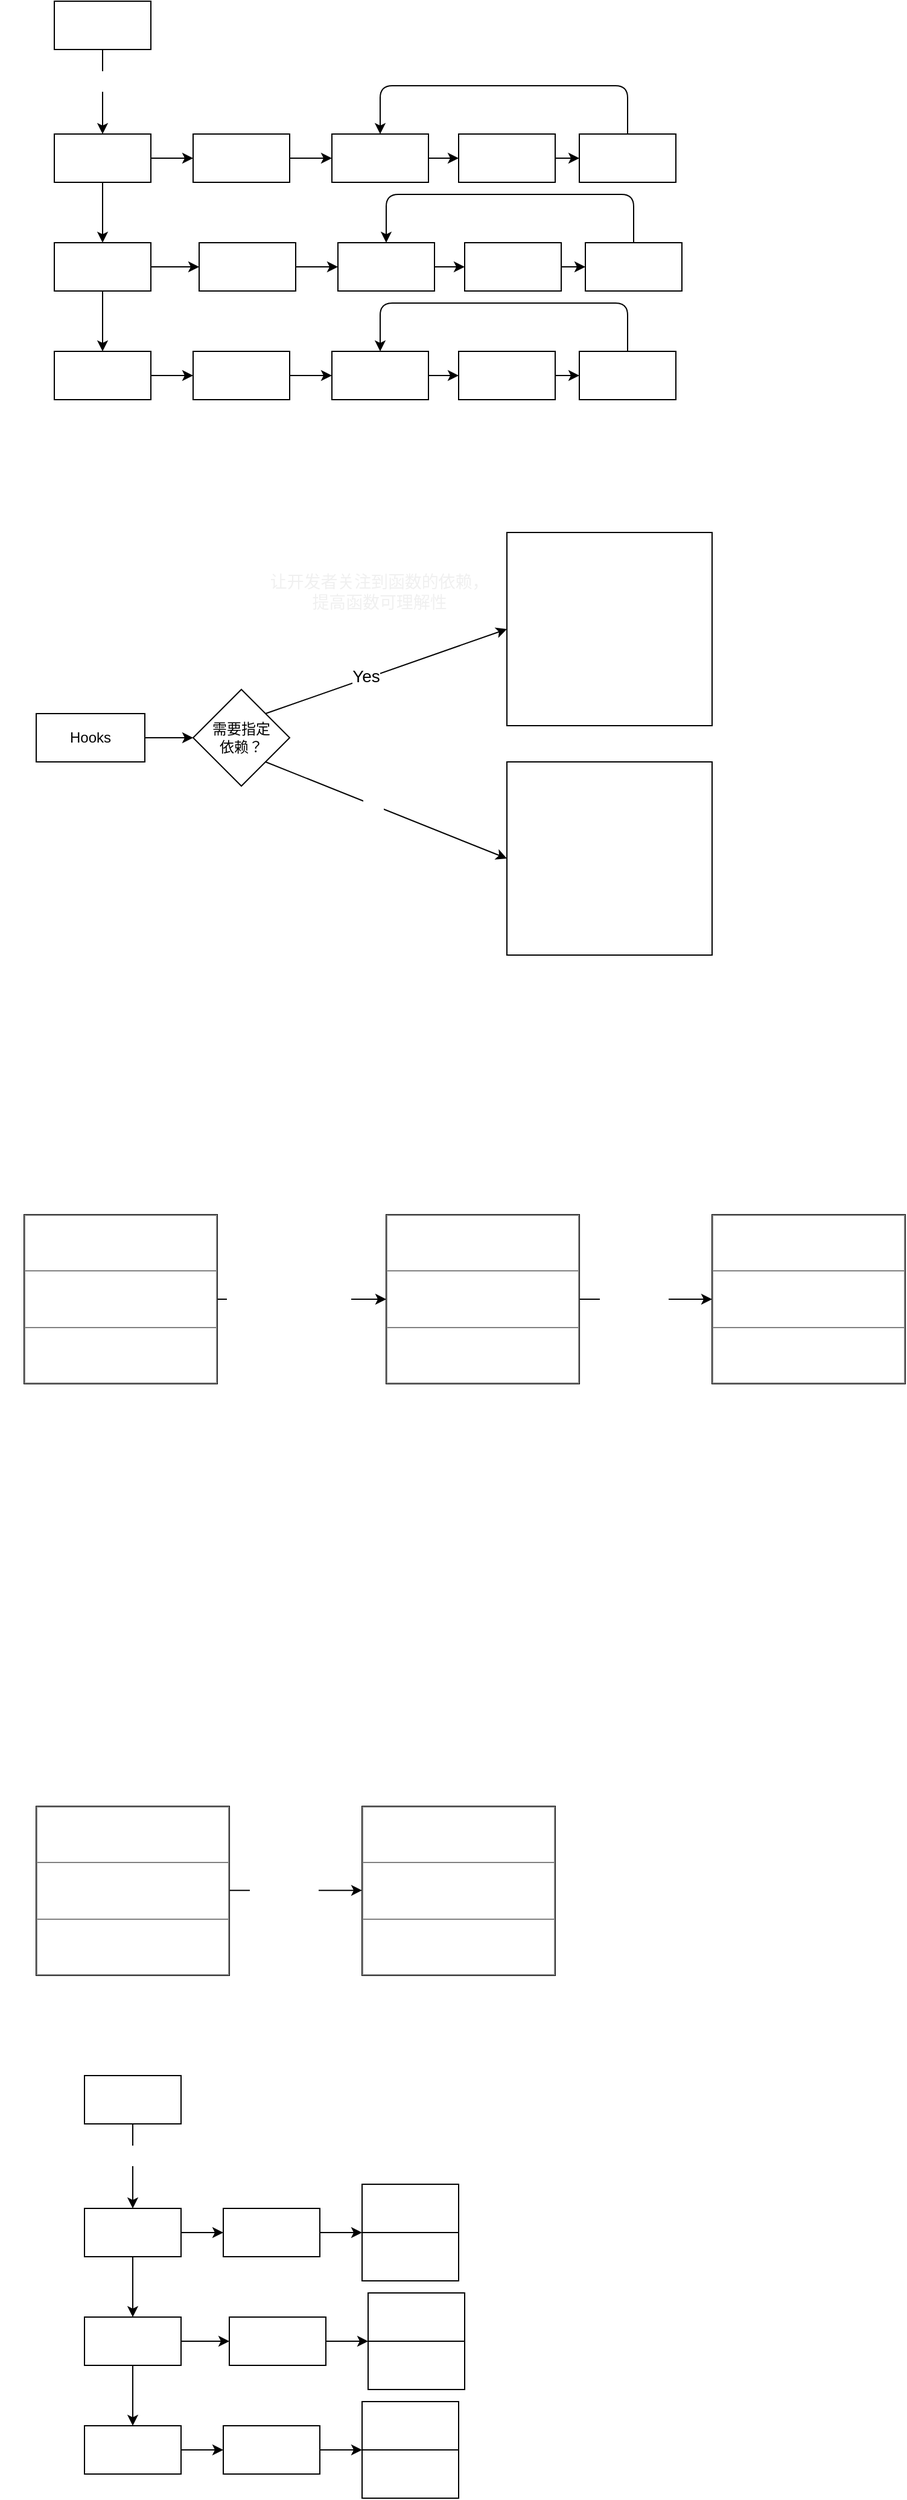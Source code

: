 <mxfile>
    <diagram id="o9eSAZeApEx0GuqacEm6" name="第 1 页">
        <mxGraphModel dx="1145" dy="658" grid="1" gridSize="10" guides="1" tooltips="1" connect="1" arrows="1" fold="1" page="1" pageScale="1" pageWidth="827" pageHeight="1169" background="none" math="0" shadow="0">
            <root>
                <mxCell id="0"/>
                <mxCell id="1" parent="0"/>
                <mxCell id="9" style="edgeStyle=none;html=1;exitX=1;exitY=0.5;exitDx=0;exitDy=0;" edge="1" parent="1" source="2" target="3">
                    <mxGeometry relative="1" as="geometry"/>
                </mxCell>
                <mxCell id="2" value="Hooks" style="rounded=0;whiteSpace=wrap;html=1;" vertex="1" parent="1">
                    <mxGeometry x="80" y="630" width="90" height="40" as="geometry"/>
                </mxCell>
                <mxCell id="7" style="edgeStyle=none;html=1;exitX=1;exitY=0;exitDx=0;exitDy=0;entryX=0;entryY=0.5;entryDx=0;entryDy=0;" edge="1" parent="1" source="3" target="17">
                    <mxGeometry relative="1" as="geometry">
                        <mxPoint x="320" y="560" as="targetPoint"/>
                    </mxGeometry>
                </mxCell>
                <mxCell id="8" value="&lt;font style=&quot;font-size: 14px;&quot;&gt;Yes&lt;/font&gt;" style="edgeLabel;html=1;align=center;verticalAlign=middle;resizable=0;points=[];fontSize=14;" vertex="1" connectable="0" parent="7">
                    <mxGeometry x="-0.166" y="2" relative="1" as="geometry">
                        <mxPoint as="offset"/>
                    </mxGeometry>
                </mxCell>
                <mxCell id="23" style="edgeStyle=none;html=1;exitX=1;exitY=1;exitDx=0;exitDy=0;entryX=0;entryY=0.5;entryDx=0;entryDy=0;fontSize=14;fontColor=#FFFFFF;" edge="1" parent="1" source="3" target="22">
                    <mxGeometry relative="1" as="geometry"/>
                </mxCell>
                <mxCell id="24" value="No" style="edgeLabel;html=1;align=center;verticalAlign=middle;resizable=0;points=[];fontSize=14;fontColor=#FFFFFF;" vertex="1" connectable="0" parent="23">
                    <mxGeometry x="-0.11" relative="1" as="geometry">
                        <mxPoint as="offset"/>
                    </mxGeometry>
                </mxCell>
                <mxCell id="3" value="需要指定&lt;br&gt;依赖？" style="rhombus;whiteSpace=wrap;html=1;" vertex="1" parent="1">
                    <mxGeometry x="210" y="610" width="80" height="80" as="geometry"/>
                </mxCell>
                <mxCell id="10" value="&lt;span style=&quot;font-family: &amp;#34;charter&amp;#34; , &amp;#34;georgia&amp;#34; , &amp;#34;cambria&amp;#34; , &amp;#34;times new roman&amp;#34; , &amp;#34;times&amp;#34; , serif ; letter-spacing: -0.06px&quot;&gt;&lt;font style=&quot;font-size: 14px&quot;&gt;让开发者关注到函数的依赖，&lt;br&gt;提高函数可理解性&lt;/font&gt;&lt;/span&gt;" style="text;html=1;align=center;verticalAlign=middle;resizable=0;points=[];autosize=1;strokeColor=none;fillColor=none;labelBackgroundColor=none;fontColor=#F0F0F0;" vertex="1" parent="1">
                    <mxGeometry x="264" y="510" width="200" height="40" as="geometry"/>
                </mxCell>
                <mxCell id="17" value="&lt;p style=&quot;font-size: 12px&quot;&gt;&lt;span style=&quot;font-family: &amp;#34;charter&amp;#34; , &amp;#34;georgia&amp;#34; , &amp;#34;cambria&amp;#34; , &amp;#34;times new roman&amp;#34; , &amp;#34;times&amp;#34; , serif ; font-size: 12px ; letter-spacing: -0.06px&quot;&gt;&lt;font color=&quot;#ffffff&quot; style=&quot;font-size: 12px&quot;&gt;useEffect&lt;/font&gt;&lt;/span&gt;&lt;/p&gt;&lt;p style=&quot;font-size: 12px&quot;&gt;&lt;span style=&quot;font-family: &amp;#34;charter&amp;#34; , &amp;#34;georgia&amp;#34; , &amp;#34;cambria&amp;#34; , &amp;#34;times new roman&amp;#34; , &amp;#34;times&amp;#34; , serif ; font-size: 12px ; letter-spacing: -0.06px&quot;&gt;&lt;font color=&quot;#ffffff&quot; style=&quot;font-size: 12px&quot;&gt;&amp;nbsp;useCallback&lt;/font&gt;&lt;/span&gt;&lt;/p&gt;&lt;p style=&quot;font-size: 12px&quot;&gt;&lt;span style=&quot;font-family: &amp;#34;charter&amp;#34; , &amp;#34;georgia&amp;#34; , &amp;#34;cambria&amp;#34; , &amp;#34;times new roman&amp;#34; , &amp;#34;times&amp;#34; , serif ; font-size: 12px ; letter-spacing: -0.06px&quot;&gt;&lt;font color=&quot;#ffffff&quot; style=&quot;font-size: 12px&quot;&gt;useMemo&lt;/font&gt;&lt;/span&gt;&lt;/p&gt;&lt;p style=&quot;font-size: 12px&quot;&gt;&lt;span style=&quot;font-family: &amp;#34;charter&amp;#34; , &amp;#34;georgia&amp;#34; , &amp;#34;cambria&amp;#34; , &amp;#34;times new roman&amp;#34; , &amp;#34;times&amp;#34; , serif ; font-size: 12px ; letter-spacing: -0.06px&quot;&gt;&lt;font color=&quot;#ffffff&quot; style=&quot;font-size: 12px&quot;&gt;useImperativeHandle&lt;/font&gt;&lt;/span&gt;&lt;/p&gt;&lt;p style=&quot;font-size: 12px&quot;&gt;&lt;span style=&quot;font-family: &amp;#34;charter&amp;#34; , &amp;#34;georgia&amp;#34; , &amp;#34;cambria&amp;#34; , &amp;#34;times new roman&amp;#34; , &amp;#34;times&amp;#34; , serif ; font-size: 12px ; letter-spacing: -0.06px&quot;&gt;&lt;font color=&quot;#ffffff&quot; style=&quot;font-size: 12px&quot;&gt;&amp;nbsp;useLayoutEffect&lt;/font&gt;&lt;/span&gt;&lt;/p&gt;&lt;p style=&quot;font-size: 12px&quot;&gt;&lt;span style=&quot;font-family: &amp;#34;charter&amp;#34; , &amp;#34;georgia&amp;#34; , &amp;#34;cambria&amp;#34; , &amp;#34;times new roman&amp;#34; , &amp;#34;times&amp;#34; , serif ; font-size: 12px ; letter-spacing: -0.06px&quot;&gt;&lt;font color=&quot;#ffffff&quot; style=&quot;font-size: 12px&quot;&gt;...&lt;/font&gt;&lt;/span&gt;&lt;/p&gt;" style="whiteSpace=wrap;html=1;labelBackgroundColor=none;fontSize=12;fontColor=#F0F0F0;fillColor=default;" vertex="1" parent="1">
                    <mxGeometry x="470" y="480" width="170" height="160" as="geometry"/>
                </mxCell>
                <mxCell id="22" value="&lt;p style=&quot;font-size: 12px&quot;&gt;&lt;span style=&quot;font-family: &amp;#34;charter&amp;#34; , &amp;#34;georgia&amp;#34; , &amp;#34;cambria&amp;#34; , &amp;#34;times new roman&amp;#34; , &amp;#34;times&amp;#34; , serif ; font-size: 12px ; letter-spacing: -0.06px&quot;&gt;&lt;font color=&quot;#ffffff&quot; style=&quot;font-size: 12px&quot;&gt;useState&lt;/font&gt;&lt;/span&gt;&lt;/p&gt;&lt;p style=&quot;font-size: 12px&quot;&gt;&lt;span style=&quot;font-family: &amp;#34;charter&amp;#34; , &amp;#34;georgia&amp;#34; , &amp;#34;cambria&amp;#34; , &amp;#34;times new roman&amp;#34; , &amp;#34;times&amp;#34; , serif ; font-size: 12px ; letter-spacing: -0.06px&quot;&gt;&lt;font color=&quot;#ffffff&quot; style=&quot;font-size: 12px&quot;&gt;useRef&lt;/font&gt;&lt;/span&gt;&lt;/p&gt;&lt;p style=&quot;font-size: 12px&quot;&gt;&lt;span style=&quot;font-family: &amp;#34;charter&amp;#34; , &amp;#34;georgia&amp;#34; , &amp;#34;cambria&amp;#34; , &amp;#34;times new roman&amp;#34; , &amp;#34;times&amp;#34; , serif ; font-size: 12px ; letter-spacing: -0.06px&quot;&gt;&lt;font color=&quot;#ffffff&quot; style=&quot;font-size: 12px&quot;&gt;...&lt;/font&gt;&lt;/span&gt;&lt;/p&gt;" style="whiteSpace=wrap;html=1;labelBackgroundColor=none;fontSize=12;fontColor=#F0F0F0;fillColor=default;" vertex="1" parent="1">
                    <mxGeometry x="470" y="670" width="170" height="160" as="geometry"/>
                </mxCell>
                <mxCell id="25" value="const [age, setAge] = useState(18)&lt;br&gt;const [name, setName] = useState(&quot;Bob&quot;)&lt;br&gt;useEffect(() =&amp;gt; {&lt;br&gt;&lt;span style=&quot;white-space: pre&quot;&gt;&#9;&lt;/span&gt;console.log(name)&lt;br&gt;}, [name])" style="text;html=1;align=left;verticalAlign=middle;resizable=0;points=[];autosize=1;strokeColor=none;fillColor=default;fontSize=14;fontColor=#FFFFFF;" vertex="1" parent="1">
                    <mxGeometry x="80" y="860" width="270" height="90" as="geometry"/>
                </mxCell>
                <mxCell id="65" style="edgeStyle=none;html=1;exitX=1;exitY=0.5;exitDx=0;exitDy=0;entryX=0;entryY=0.5;entryDx=0;entryDy=0;fontSize=14;fontColor=#FFFFFF;" edge="1" parent="1" source="63">
                    <mxGeometry relative="1" as="geometry">
                        <mxPoint x="370" y="1115" as="targetPoint"/>
                    </mxGeometry>
                </mxCell>
                <mxCell id="66" value="setName(&quot;Amy&quot;)" style="edgeLabel;html=1;align=center;verticalAlign=middle;resizable=0;points=[];fontSize=14;fontColor=#FFFFFF;" vertex="1" connectable="0" parent="65">
                    <mxGeometry x="-0.167" y="-4" relative="1" as="geometry">
                        <mxPoint as="offset"/>
                    </mxGeometry>
                </mxCell>
                <mxCell id="63" value="&lt;table border=&quot;1&quot; width=&quot;100%&quot; cellpadding=&quot;4&quot; style=&quot;width: 100% ; height: 100% ; border-collapse: collapse&quot;&gt;&lt;tbody&gt;&lt;tr&gt;&lt;th align=&quot;center&quot;&gt;&lt;b&gt;18&lt;/b&gt;&lt;/th&gt;&lt;/tr&gt;&lt;tr&gt;&lt;td align=&quot;center&quot;&gt;&quot;Bob&quot;&lt;/td&gt;&lt;/tr&gt;&lt;tr&gt;&lt;td align=&quot;center&quot;&gt;[&quot;Bob&quot;]&lt;br&gt;&lt;/td&gt;&lt;/tr&gt;&lt;/tbody&gt;&lt;/table&gt;" style="text;html=1;strokeColor=default;fillColor=default;overflow=fill;labelBackgroundColor=none;fontSize=14;fontColor=#FFFFFF;" vertex="1" parent="1">
                    <mxGeometry x="70" y="1045" width="160" height="140" as="geometry"/>
                </mxCell>
                <mxCell id="68" style="edgeStyle=none;html=1;exitX=1;exitY=0.5;exitDx=0;exitDy=0;entryX=0;entryY=0.5;entryDx=0;entryDy=0;fontSize=14;fontColor=#FFFFFF;" edge="1" parent="1">
                    <mxGeometry relative="1" as="geometry">
                        <mxPoint x="530" y="1115" as="sourcePoint"/>
                        <mxPoint x="640" y="1115" as="targetPoint"/>
                    </mxGeometry>
                </mxCell>
                <mxCell id="69" value="re render" style="edgeLabel;html=1;align=center;verticalAlign=middle;resizable=0;points=[];fontSize=14;fontColor=#FFFFFF;" vertex="1" connectable="0" parent="68">
                    <mxGeometry x="-0.183" relative="1" as="geometry">
                        <mxPoint as="offset"/>
                    </mxGeometry>
                </mxCell>
                <mxCell id="72" value="&lt;table border=&quot;1&quot; width=&quot;100%&quot; cellpadding=&quot;4&quot; style=&quot;width: 100% ; height: 100% ; border-collapse: collapse&quot;&gt;&lt;tbody&gt;&lt;tr&gt;&lt;th align=&quot;center&quot;&gt;&lt;b&gt;18&lt;/b&gt;&lt;/th&gt;&lt;/tr&gt;&lt;tr&gt;&lt;td align=&quot;center&quot;&gt;&quot;Amy&quot;&lt;/td&gt;&lt;/tr&gt;&lt;tr&gt;&lt;td align=&quot;center&quot;&gt;[&quot;Bob&quot;]&lt;br&gt;&lt;/td&gt;&lt;/tr&gt;&lt;/tbody&gt;&lt;/table&gt;" style="text;html=1;strokeColor=default;fillColor=default;overflow=fill;labelBackgroundColor=none;fontSize=14;fontColor=#FFFFFF;" vertex="1" parent="1">
                    <mxGeometry x="370" y="1045" width="160" height="140" as="geometry"/>
                </mxCell>
                <mxCell id="73" value="&lt;table border=&quot;1&quot; width=&quot;100%&quot; cellpadding=&quot;4&quot; style=&quot;width: 100% ; height: 100% ; border-collapse: collapse&quot;&gt;&lt;tbody&gt;&lt;tr&gt;&lt;th align=&quot;center&quot;&gt;&lt;b&gt;18&lt;/b&gt;&lt;/th&gt;&lt;/tr&gt;&lt;tr&gt;&lt;td align=&quot;center&quot;&gt;&quot;Amy&quot;&lt;/td&gt;&lt;/tr&gt;&lt;tr&gt;&lt;td align=&quot;center&quot;&gt;[&quot;Amy&quot;]&lt;br&gt;&lt;/td&gt;&lt;/tr&gt;&lt;/tbody&gt;&lt;/table&gt;" style="text;html=1;strokeColor=default;fillColor=default;overflow=fill;labelBackgroundColor=none;fontSize=14;fontColor=#FFFFFF;" vertex="1" parent="1">
                    <mxGeometry x="640" y="1045" width="160" height="140" as="geometry"/>
                </mxCell>
                <mxCell id="74" value="首次渲染" style="text;html=1;align=center;verticalAlign=middle;resizable=0;points=[];autosize=1;strokeColor=none;fillColor=none;fontSize=14;fontColor=#FFFFFF;" vertex="1" parent="1">
                    <mxGeometry x="115" y="1010" width="70" height="20" as="geometry"/>
                </mxCell>
                <mxCell id="75" value="触发事件" style="text;html=1;align=center;verticalAlign=middle;resizable=0;points=[];autosize=1;strokeColor=none;fillColor=none;fontSize=14;fontColor=#FFFFFF;" vertex="1" parent="1">
                    <mxGeometry x="415" y="1010" width="70" height="20" as="geometry"/>
                </mxCell>
                <mxCell id="76" value="重新渲染" style="text;html=1;align=center;verticalAlign=middle;resizable=0;points=[];autosize=1;strokeColor=none;fillColor=none;fontSize=14;fontColor=#FFFFFF;" vertex="1" parent="1">
                    <mxGeometry x="685" y="1010" width="70" height="20" as="geometry"/>
                </mxCell>
                <mxCell id="79" value="&lt;table border=&quot;1&quot; width=&quot;100%&quot; cellpadding=&quot;4&quot; style=&quot;width: 100% ; height: 100% ; border-collapse: collapse&quot;&gt;&lt;tbody&gt;&lt;tr&gt;&lt;th align=&quot;center&quot;&gt;&lt;span style=&quot;font-weight: 400&quot;&gt;&quot;Bob&quot;&lt;/span&gt;&lt;br&gt;&lt;/th&gt;&lt;/tr&gt;&lt;tr&gt;&lt;td align=&quot;center&quot;&gt;&quot;Bob&quot;&lt;/td&gt;&lt;/tr&gt;&lt;tr&gt;&lt;td align=&quot;center&quot;&gt;18&lt;/td&gt;&lt;/tr&gt;&lt;/tbody&gt;&lt;/table&gt;" style="text;html=1;strokeColor=default;fillColor=default;overflow=fill;labelBackgroundColor=none;fontSize=14;fontColor=#FFFFFF;" vertex="1" parent="1">
                    <mxGeometry x="80" y="1535" width="160" height="140" as="geometry"/>
                </mxCell>
                <mxCell id="80" style="edgeStyle=none;html=1;exitX=1;exitY=0.5;exitDx=0;exitDy=0;entryX=0;entryY=0.5;entryDx=0;entryDy=0;fontSize=14;fontColor=#FFFFFF;" edge="1" parent="1">
                    <mxGeometry relative="1" as="geometry">
                        <mxPoint x="240" y="1604.58" as="sourcePoint"/>
                        <mxPoint x="350" y="1604.58" as="targetPoint"/>
                    </mxGeometry>
                </mxCell>
                <mxCell id="81" value="re render" style="edgeLabel;html=1;align=center;verticalAlign=middle;resizable=0;points=[];fontSize=14;fontColor=#FFFFFF;" vertex="1" connectable="0" parent="80">
                    <mxGeometry x="-0.183" relative="1" as="geometry">
                        <mxPoint as="offset"/>
                    </mxGeometry>
                </mxCell>
                <mxCell id="84" value="首次渲染" style="text;html=1;align=center;verticalAlign=middle;resizable=0;points=[];autosize=1;strokeColor=none;fillColor=none;fontSize=14;fontColor=#FFFFFF;" vertex="1" parent="1">
                    <mxGeometry x="125" y="1500" width="70" height="20" as="geometry"/>
                </mxCell>
                <mxCell id="86" value="重新渲染" style="text;html=1;align=center;verticalAlign=middle;resizable=0;points=[];autosize=1;strokeColor=none;fillColor=none;fontSize=14;fontColor=#FFFFFF;" vertex="1" parent="1">
                    <mxGeometry x="390" y="1500" width="70" height="20" as="geometry"/>
                </mxCell>
                <mxCell id="94" style="edgeStyle=none;html=1;exitX=1;exitY=0.5;exitDx=0;exitDy=0;fontSize=14;fontColor=#FFFFFF;" edge="1" parent="1" source="88" target="90">
                    <mxGeometry relative="1" as="geometry"/>
                </mxCell>
                <mxCell id="119" style="edgeStyle=none;html=1;exitX=0.5;exitY=1;exitDx=0;exitDy=0;entryX=0.5;entryY=0;entryDx=0;entryDy=0;fontSize=14;fontColor=#FFFFFF;" edge="1" parent="1" source="88" target="100">
                    <mxGeometry relative="1" as="geometry"/>
                </mxCell>
                <mxCell id="88" value="Hook1" style="rounded=0;whiteSpace=wrap;html=1;labelBackgroundColor=none;fontSize=14;fontColor=#FFFFFF;strokeColor=default;fillColor=default;" vertex="1" parent="1">
                    <mxGeometry x="95" y="150" width="80" height="40" as="geometry"/>
                </mxCell>
                <mxCell id="95" style="edgeStyle=none;html=1;exitX=1;exitY=0.5;exitDx=0;exitDy=0;fontSize=14;fontColor=#FFFFFF;" edge="1" parent="1" source="90" target="91">
                    <mxGeometry relative="1" as="geometry"/>
                </mxCell>
                <mxCell id="90" value="queue" style="rounded=0;whiteSpace=wrap;html=1;labelBackgroundColor=none;fontSize=14;fontColor=#FFFFFF;strokeColor=default;fillColor=default;" vertex="1" parent="1">
                    <mxGeometry x="210" y="150" width="80" height="40" as="geometry"/>
                </mxCell>
                <mxCell id="96" style="edgeStyle=none;html=1;exitX=1;exitY=0.5;exitDx=0;exitDy=0;entryX=0;entryY=0.5;entryDx=0;entryDy=0;fontSize=14;fontColor=#FFFFFF;" edge="1" parent="1" source="91" target="92">
                    <mxGeometry relative="1" as="geometry"/>
                </mxCell>
                <mxCell id="91" value="update" style="rounded=0;whiteSpace=wrap;html=1;labelBackgroundColor=none;fontSize=14;fontColor=#FFFFFF;strokeColor=default;fillColor=default;" vertex="1" parent="1">
                    <mxGeometry x="325" y="150" width="80" height="40" as="geometry"/>
                </mxCell>
                <mxCell id="97" style="edgeStyle=none;html=1;exitX=1;exitY=0.5;exitDx=0;exitDy=0;entryX=0;entryY=0.5;entryDx=0;entryDy=0;fontSize=14;fontColor=#FFFFFF;" edge="1" parent="1" source="92" target="93">
                    <mxGeometry relative="1" as="geometry"/>
                </mxCell>
                <mxCell id="92" value="update" style="rounded=0;whiteSpace=wrap;html=1;labelBackgroundColor=none;fontSize=14;fontColor=#FFFFFF;strokeColor=default;fillColor=default;" vertex="1" parent="1">
                    <mxGeometry x="430" y="150" width="80" height="40" as="geometry"/>
                </mxCell>
                <mxCell id="98" style="edgeStyle=none;html=1;exitX=0.5;exitY=0;exitDx=0;exitDy=0;entryX=0.5;entryY=0;entryDx=0;entryDy=0;fontSize=14;fontColor=#FFFFFF;" edge="1" parent="1" source="93" target="91">
                    <mxGeometry relative="1" as="geometry">
                        <Array as="points">
                            <mxPoint x="570" y="110"/>
                            <mxPoint x="365" y="110"/>
                        </Array>
                    </mxGeometry>
                </mxCell>
                <mxCell id="93" value="update" style="rounded=0;whiteSpace=wrap;html=1;labelBackgroundColor=none;fontSize=14;fontColor=#FFFFFF;strokeColor=default;fillColor=default;" vertex="1" parent="1">
                    <mxGeometry x="530" y="150" width="80" height="40" as="geometry"/>
                </mxCell>
                <mxCell id="99" style="edgeStyle=none;html=1;exitX=1;exitY=0.5;exitDx=0;exitDy=0;fontSize=14;fontColor=#FFFFFF;" edge="1" parent="1" source="100" target="102">
                    <mxGeometry relative="1" as="geometry"/>
                </mxCell>
                <mxCell id="120" style="edgeStyle=none;html=1;exitX=0.5;exitY=1;exitDx=0;exitDy=0;entryX=0.5;entryY=0;entryDx=0;entryDy=0;fontSize=14;fontColor=#FFFFFF;" edge="1" parent="1" source="100" target="110">
                    <mxGeometry relative="1" as="geometry"/>
                </mxCell>
                <mxCell id="100" value="Hook2" style="rounded=0;whiteSpace=wrap;html=1;labelBackgroundColor=none;fontSize=14;fontColor=#FFFFFF;strokeColor=default;fillColor=default;" vertex="1" parent="1">
                    <mxGeometry x="95" y="240" width="80" height="40" as="geometry"/>
                </mxCell>
                <mxCell id="101" style="edgeStyle=none;html=1;exitX=1;exitY=0.5;exitDx=0;exitDy=0;fontSize=14;fontColor=#FFFFFF;" edge="1" parent="1" source="102" target="104">
                    <mxGeometry relative="1" as="geometry"/>
                </mxCell>
                <mxCell id="102" value="queue" style="rounded=0;whiteSpace=wrap;html=1;labelBackgroundColor=none;fontSize=14;fontColor=#FFFFFF;strokeColor=default;fillColor=default;" vertex="1" parent="1">
                    <mxGeometry x="215" y="240" width="80" height="40" as="geometry"/>
                </mxCell>
                <mxCell id="103" style="edgeStyle=none;html=1;exitX=1;exitY=0.5;exitDx=0;exitDy=0;entryX=0;entryY=0.5;entryDx=0;entryDy=0;fontSize=14;fontColor=#FFFFFF;" edge="1" parent="1" source="104" target="106">
                    <mxGeometry relative="1" as="geometry"/>
                </mxCell>
                <mxCell id="104" value="update" style="rounded=0;whiteSpace=wrap;html=1;labelBackgroundColor=none;fontSize=14;fontColor=#FFFFFF;strokeColor=default;fillColor=default;" vertex="1" parent="1">
                    <mxGeometry x="330" y="240" width="80" height="40" as="geometry"/>
                </mxCell>
                <mxCell id="105" style="edgeStyle=none;html=1;exitX=1;exitY=0.5;exitDx=0;exitDy=0;entryX=0;entryY=0.5;entryDx=0;entryDy=0;fontSize=14;fontColor=#FFFFFF;" edge="1" parent="1" source="106" target="108">
                    <mxGeometry relative="1" as="geometry"/>
                </mxCell>
                <mxCell id="106" value="update" style="rounded=0;whiteSpace=wrap;html=1;labelBackgroundColor=none;fontSize=14;fontColor=#FFFFFF;strokeColor=default;fillColor=default;" vertex="1" parent="1">
                    <mxGeometry x="435" y="240" width="80" height="40" as="geometry"/>
                </mxCell>
                <mxCell id="107" style="edgeStyle=none;html=1;exitX=0.5;exitY=0;exitDx=0;exitDy=0;entryX=0.5;entryY=0;entryDx=0;entryDy=0;fontSize=14;fontColor=#FFFFFF;" edge="1" parent="1" source="108" target="104">
                    <mxGeometry relative="1" as="geometry">
                        <Array as="points">
                            <mxPoint x="575" y="200"/>
                            <mxPoint x="370" y="200"/>
                        </Array>
                    </mxGeometry>
                </mxCell>
                <mxCell id="108" value="update" style="rounded=0;whiteSpace=wrap;html=1;labelBackgroundColor=none;fontSize=14;fontColor=#FFFFFF;strokeColor=default;fillColor=default;" vertex="1" parent="1">
                    <mxGeometry x="535" y="240" width="80" height="40" as="geometry"/>
                </mxCell>
                <mxCell id="109" style="edgeStyle=none;html=1;exitX=1;exitY=0.5;exitDx=0;exitDy=0;fontSize=14;fontColor=#FFFFFF;" edge="1" parent="1" source="110" target="112">
                    <mxGeometry relative="1" as="geometry"/>
                </mxCell>
                <mxCell id="110" value="Hook3" style="rounded=0;whiteSpace=wrap;html=1;labelBackgroundColor=none;fontSize=14;fontColor=#FFFFFF;strokeColor=default;fillColor=default;" vertex="1" parent="1">
                    <mxGeometry x="95" y="330" width="80" height="40" as="geometry"/>
                </mxCell>
                <mxCell id="111" style="edgeStyle=none;html=1;exitX=1;exitY=0.5;exitDx=0;exitDy=0;fontSize=14;fontColor=#FFFFFF;" edge="1" parent="1" source="112" target="114">
                    <mxGeometry relative="1" as="geometry"/>
                </mxCell>
                <mxCell id="112" value="queue" style="rounded=0;whiteSpace=wrap;html=1;labelBackgroundColor=none;fontSize=14;fontColor=#FFFFFF;strokeColor=default;fillColor=default;" vertex="1" parent="1">
                    <mxGeometry x="210" y="330" width="80" height="40" as="geometry"/>
                </mxCell>
                <mxCell id="113" style="edgeStyle=none;html=1;exitX=1;exitY=0.5;exitDx=0;exitDy=0;entryX=0;entryY=0.5;entryDx=0;entryDy=0;fontSize=14;fontColor=#FFFFFF;" edge="1" parent="1" source="114" target="116">
                    <mxGeometry relative="1" as="geometry"/>
                </mxCell>
                <mxCell id="114" value="update" style="rounded=0;whiteSpace=wrap;html=1;labelBackgroundColor=none;fontSize=14;fontColor=#FFFFFF;strokeColor=default;fillColor=default;" vertex="1" parent="1">
                    <mxGeometry x="325" y="330" width="80" height="40" as="geometry"/>
                </mxCell>
                <mxCell id="115" style="edgeStyle=none;html=1;exitX=1;exitY=0.5;exitDx=0;exitDy=0;entryX=0;entryY=0.5;entryDx=0;entryDy=0;fontSize=14;fontColor=#FFFFFF;" edge="1" parent="1" source="116" target="118">
                    <mxGeometry relative="1" as="geometry"/>
                </mxCell>
                <mxCell id="116" value="update" style="rounded=0;whiteSpace=wrap;html=1;labelBackgroundColor=none;fontSize=14;fontColor=#FFFFFF;strokeColor=default;fillColor=default;" vertex="1" parent="1">
                    <mxGeometry x="430" y="330" width="80" height="40" as="geometry"/>
                </mxCell>
                <mxCell id="117" style="edgeStyle=none;html=1;exitX=0.5;exitY=0;exitDx=0;exitDy=0;entryX=0.5;entryY=0;entryDx=0;entryDy=0;fontSize=14;fontColor=#FFFFFF;" edge="1" parent="1" source="118" target="114">
                    <mxGeometry relative="1" as="geometry">
                        <Array as="points">
                            <mxPoint x="570" y="290"/>
                            <mxPoint x="365" y="290"/>
                        </Array>
                    </mxGeometry>
                </mxCell>
                <mxCell id="118" value="update" style="rounded=0;whiteSpace=wrap;html=1;labelBackgroundColor=none;fontSize=14;fontColor=#FFFFFF;strokeColor=default;fillColor=default;" vertex="1" parent="1">
                    <mxGeometry x="530" y="330" width="80" height="40" as="geometry"/>
                </mxCell>
                <mxCell id="123" style="edgeStyle=none;html=1;exitX=0.5;exitY=1;exitDx=0;exitDy=0;entryX=0.5;entryY=0;entryDx=0;entryDy=0;fontSize=14;fontColor=#FFFFFF;" edge="1" parent="1" source="122" target="88">
                    <mxGeometry relative="1" as="geometry"/>
                </mxCell>
                <mxCell id="124" value="memoizedState" style="edgeLabel;html=1;align=center;verticalAlign=middle;resizable=0;points=[];fontSize=14;fontColor=#FFFFFF;" vertex="1" connectable="0" parent="123">
                    <mxGeometry x="-0.276" y="1" relative="1" as="geometry">
                        <mxPoint as="offset"/>
                    </mxGeometry>
                </mxCell>
                <mxCell id="122" value="Fiber" style="rounded=0;whiteSpace=wrap;html=1;labelBackgroundColor=none;fontSize=14;fontColor=#FFFFFF;strokeColor=default;fillColor=default;" vertex="1" parent="1">
                    <mxGeometry x="95" y="40" width="80" height="40" as="geometry"/>
                </mxCell>
                <mxCell id="126" value="&lt;div&gt;&amp;nbsp; let initName;&lt;/div&gt;&lt;div&gt;&amp;nbsp; if (firstRender) {&lt;/div&gt;&lt;div&gt;&amp;nbsp; &amp;nbsp; [initName] = useState(&quot;Bob&quot;);&lt;/div&gt;&lt;div&gt;&amp;nbsp; &amp;nbsp; firstRender = false;&lt;/div&gt;&lt;div&gt;&amp;nbsp; }&lt;/div&gt;&lt;div&gt;&amp;nbsp; const [name, setName] = useState(initName);&lt;/div&gt;&lt;div&gt;&amp;nbsp; const [age, setAge] = useState(18);&lt;/div&gt;" style="text;html=1;align=left;verticalAlign=middle;resizable=0;points=[];autosize=1;strokeColor=none;fillColor=none;fontSize=14;fontColor=#FFFFFF;" vertex="1" parent="1">
                    <mxGeometry x="50" y="1330" width="310" height="120" as="geometry"/>
                </mxCell>
                <mxCell id="127" value="&lt;table border=&quot;1&quot; width=&quot;100%&quot; cellpadding=&quot;4&quot; style=&quot;width: 100% ; height: 100% ; border-collapse: collapse&quot;&gt;&lt;tbody&gt;&lt;tr&gt;&lt;th align=&quot;center&quot;&gt;&lt;span style=&quot;font-weight: 400&quot;&gt;&quot;Bob&quot;&lt;/span&gt;&lt;br&gt;&lt;/th&gt;&lt;/tr&gt;&lt;tr&gt;&lt;td align=&quot;center&quot;&gt;&quot;Bob&quot;???&lt;/td&gt;&lt;/tr&gt;&lt;tr&gt;&lt;td align=&quot;center&quot;&gt;18???&lt;/td&gt;&lt;/tr&gt;&lt;/tbody&gt;&lt;/table&gt;" style="text;html=1;strokeColor=default;fillColor=default;overflow=fill;labelBackgroundColor=none;fontSize=14;fontColor=#FFFFFF;" vertex="1" parent="1">
                    <mxGeometry x="350" y="1535" width="160" height="140" as="geometry"/>
                </mxCell>
                <mxCell id="169" style="edgeStyle=none;html=1;exitX=1;exitY=0.5;exitDx=0;exitDy=0;fontSize=14;fontColor=#FFFFFF;" edge="1" parent="1" source="171" target="173">
                    <mxGeometry relative="1" as="geometry"/>
                </mxCell>
                <mxCell id="170" style="edgeStyle=none;html=1;exitX=0.5;exitY=1;exitDx=0;exitDy=0;entryX=0.5;entryY=0;entryDx=0;entryDy=0;fontSize=14;fontColor=#FFFFFF;" edge="1" parent="1" source="171" target="176">
                    <mxGeometry relative="1" as="geometry"/>
                </mxCell>
                <mxCell id="171" value="Hook1" style="rounded=0;whiteSpace=wrap;html=1;labelBackgroundColor=none;fontSize=14;fontColor=#FFFFFF;strokeColor=default;fillColor=default;" vertex="1" parent="1">
                    <mxGeometry x="120" y="1868" width="80" height="40" as="geometry"/>
                </mxCell>
                <mxCell id="172" style="edgeStyle=none;html=1;exitX=1;exitY=0.5;exitDx=0;exitDy=0;fontSize=14;fontColor=#FFFFFF;" edge="1" parent="1" source="173">
                    <mxGeometry relative="1" as="geometry">
                        <mxPoint x="350" y="1888" as="targetPoint"/>
                    </mxGeometry>
                </mxCell>
                <mxCell id="173" value="queue" style="rounded=0;whiteSpace=wrap;html=1;labelBackgroundColor=none;fontSize=14;fontColor=#FFFFFF;strokeColor=default;fillColor=default;" vertex="1" parent="1">
                    <mxGeometry x="235" y="1868" width="80" height="40" as="geometry"/>
                </mxCell>
                <mxCell id="174" style="edgeStyle=none;html=1;exitX=1;exitY=0.5;exitDx=0;exitDy=0;fontSize=14;fontColor=#FFFFFF;" edge="1" parent="1" source="176" target="178">
                    <mxGeometry relative="1" as="geometry"/>
                </mxCell>
                <mxCell id="175" style="edgeStyle=none;html=1;exitX=0.5;exitY=1;exitDx=0;exitDy=0;entryX=0.5;entryY=0;entryDx=0;entryDy=0;fontSize=14;fontColor=#FFFFFF;" edge="1" parent="1" source="176" target="180">
                    <mxGeometry relative="1" as="geometry"/>
                </mxCell>
                <mxCell id="176" value="Hook2" style="rounded=0;whiteSpace=wrap;html=1;labelBackgroundColor=none;fontSize=14;fontColor=#FFFFFF;strokeColor=default;fillColor=default;" vertex="1" parent="1">
                    <mxGeometry x="120" y="1958" width="80" height="40" as="geometry"/>
                </mxCell>
                <mxCell id="177" style="edgeStyle=none;html=1;exitX=1;exitY=0.5;exitDx=0;exitDy=0;fontSize=14;fontColor=#FFFFFF;" edge="1" parent="1" source="178">
                    <mxGeometry relative="1" as="geometry">
                        <mxPoint x="355" y="1978" as="targetPoint"/>
                    </mxGeometry>
                </mxCell>
                <mxCell id="178" value="queue" style="rounded=0;whiteSpace=wrap;html=1;labelBackgroundColor=none;fontSize=14;fontColor=#FFFFFF;strokeColor=default;fillColor=default;" vertex="1" parent="1">
                    <mxGeometry x="240" y="1958" width="80" height="40" as="geometry"/>
                </mxCell>
                <mxCell id="179" style="edgeStyle=none;html=1;exitX=1;exitY=0.5;exitDx=0;exitDy=0;fontSize=14;fontColor=#FFFFFF;" edge="1" parent="1" source="180" target="182">
                    <mxGeometry relative="1" as="geometry"/>
                </mxCell>
                <mxCell id="180" value="Hook3" style="rounded=0;whiteSpace=wrap;html=1;labelBackgroundColor=none;fontSize=14;fontColor=#FFFFFF;strokeColor=default;fillColor=default;" vertex="1" parent="1">
                    <mxGeometry x="120" y="2048" width="80" height="40" as="geometry"/>
                </mxCell>
                <mxCell id="181" style="edgeStyle=none;html=1;exitX=1;exitY=0.5;exitDx=0;exitDy=0;fontSize=14;fontColor=#FFFFFF;" edge="1" parent="1" source="182">
                    <mxGeometry relative="1" as="geometry">
                        <mxPoint x="350" y="2068" as="targetPoint"/>
                    </mxGeometry>
                </mxCell>
                <mxCell id="182" value="queue" style="rounded=0;whiteSpace=wrap;html=1;labelBackgroundColor=none;fontSize=14;fontColor=#FFFFFF;strokeColor=default;fillColor=default;" vertex="1" parent="1">
                    <mxGeometry x="235" y="2048" width="80" height="40" as="geometry"/>
                </mxCell>
                <mxCell id="183" style="edgeStyle=none;html=1;exitX=0.5;exitY=1;exitDx=0;exitDy=0;entryX=0.5;entryY=0;entryDx=0;entryDy=0;fontSize=14;fontColor=#FFFFFF;" edge="1" parent="1" source="185" target="171">
                    <mxGeometry relative="1" as="geometry"/>
                </mxCell>
                <mxCell id="184" value="memoizedState" style="edgeLabel;html=1;align=center;verticalAlign=middle;resizable=0;points=[];fontSize=14;fontColor=#FFFFFF;" vertex="1" connectable="0" parent="183">
                    <mxGeometry x="-0.276" y="1" relative="1" as="geometry">
                        <mxPoint as="offset"/>
                    </mxGeometry>
                </mxCell>
                <mxCell id="185" value="Fiber" style="rounded=0;whiteSpace=wrap;html=1;labelBackgroundColor=none;fontSize=14;fontColor=#FFFFFF;strokeColor=default;fillColor=default;" vertex="1" parent="1">
                    <mxGeometry x="120" y="1758" width="80" height="40" as="geometry"/>
                </mxCell>
                <mxCell id="186" value="create" style="rounded=0;whiteSpace=wrap;html=1;labelBackgroundColor=none;fontSize=14;fontColor=#FFFFFF;strokeColor=default;fillColor=default;" vertex="1" parent="1">
                    <mxGeometry x="350" y="1848" width="80" height="40" as="geometry"/>
                </mxCell>
                <mxCell id="187" value="deps" style="rounded=0;whiteSpace=wrap;html=1;labelBackgroundColor=none;fontSize=14;fontColor=#FFFFFF;strokeColor=default;fillColor=default;" vertex="1" parent="1">
                    <mxGeometry x="350" y="1888" width="80" height="40" as="geometry"/>
                </mxCell>
                <mxCell id="188" value="create" style="rounded=0;whiteSpace=wrap;html=1;labelBackgroundColor=none;fontSize=14;fontColor=#FFFFFF;strokeColor=default;fillColor=default;" vertex="1" parent="1">
                    <mxGeometry x="355" y="1938" width="80" height="40" as="geometry"/>
                </mxCell>
                <mxCell id="189" value="deps" style="rounded=0;whiteSpace=wrap;html=1;labelBackgroundColor=none;fontSize=14;fontColor=#FFFFFF;strokeColor=default;fillColor=default;" vertex="1" parent="1">
                    <mxGeometry x="355" y="1978" width="80" height="40" as="geometry"/>
                </mxCell>
                <mxCell id="190" value="create" style="rounded=0;whiteSpace=wrap;html=1;labelBackgroundColor=none;fontSize=14;fontColor=#FFFFFF;strokeColor=default;fillColor=default;" vertex="1" parent="1">
                    <mxGeometry x="350" y="2028" width="80" height="40" as="geometry"/>
                </mxCell>
                <mxCell id="191" value="deps" style="rounded=0;whiteSpace=wrap;html=1;labelBackgroundColor=none;fontSize=14;fontColor=#FFFFFF;strokeColor=default;fillColor=default;" vertex="1" parent="1">
                    <mxGeometry x="350" y="2068" width="80" height="40" as="geometry"/>
                </mxCell>
            </root>
        </mxGraphModel>
    </diagram>
</mxfile>